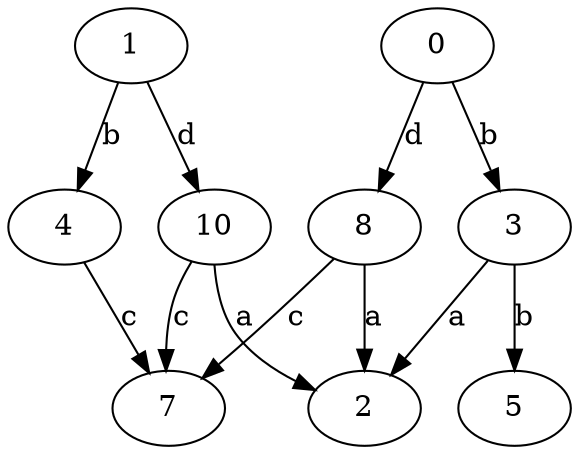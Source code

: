 strict digraph  {
1;
2;
3;
4;
5;
7;
8;
0;
10;
1 -> 4  [label=b];
1 -> 10  [label=d];
3 -> 2  [label=a];
3 -> 5  [label=b];
4 -> 7  [label=c];
8 -> 2  [label=a];
8 -> 7  [label=c];
0 -> 3  [label=b];
0 -> 8  [label=d];
10 -> 2  [label=a];
10 -> 7  [label=c];
}
